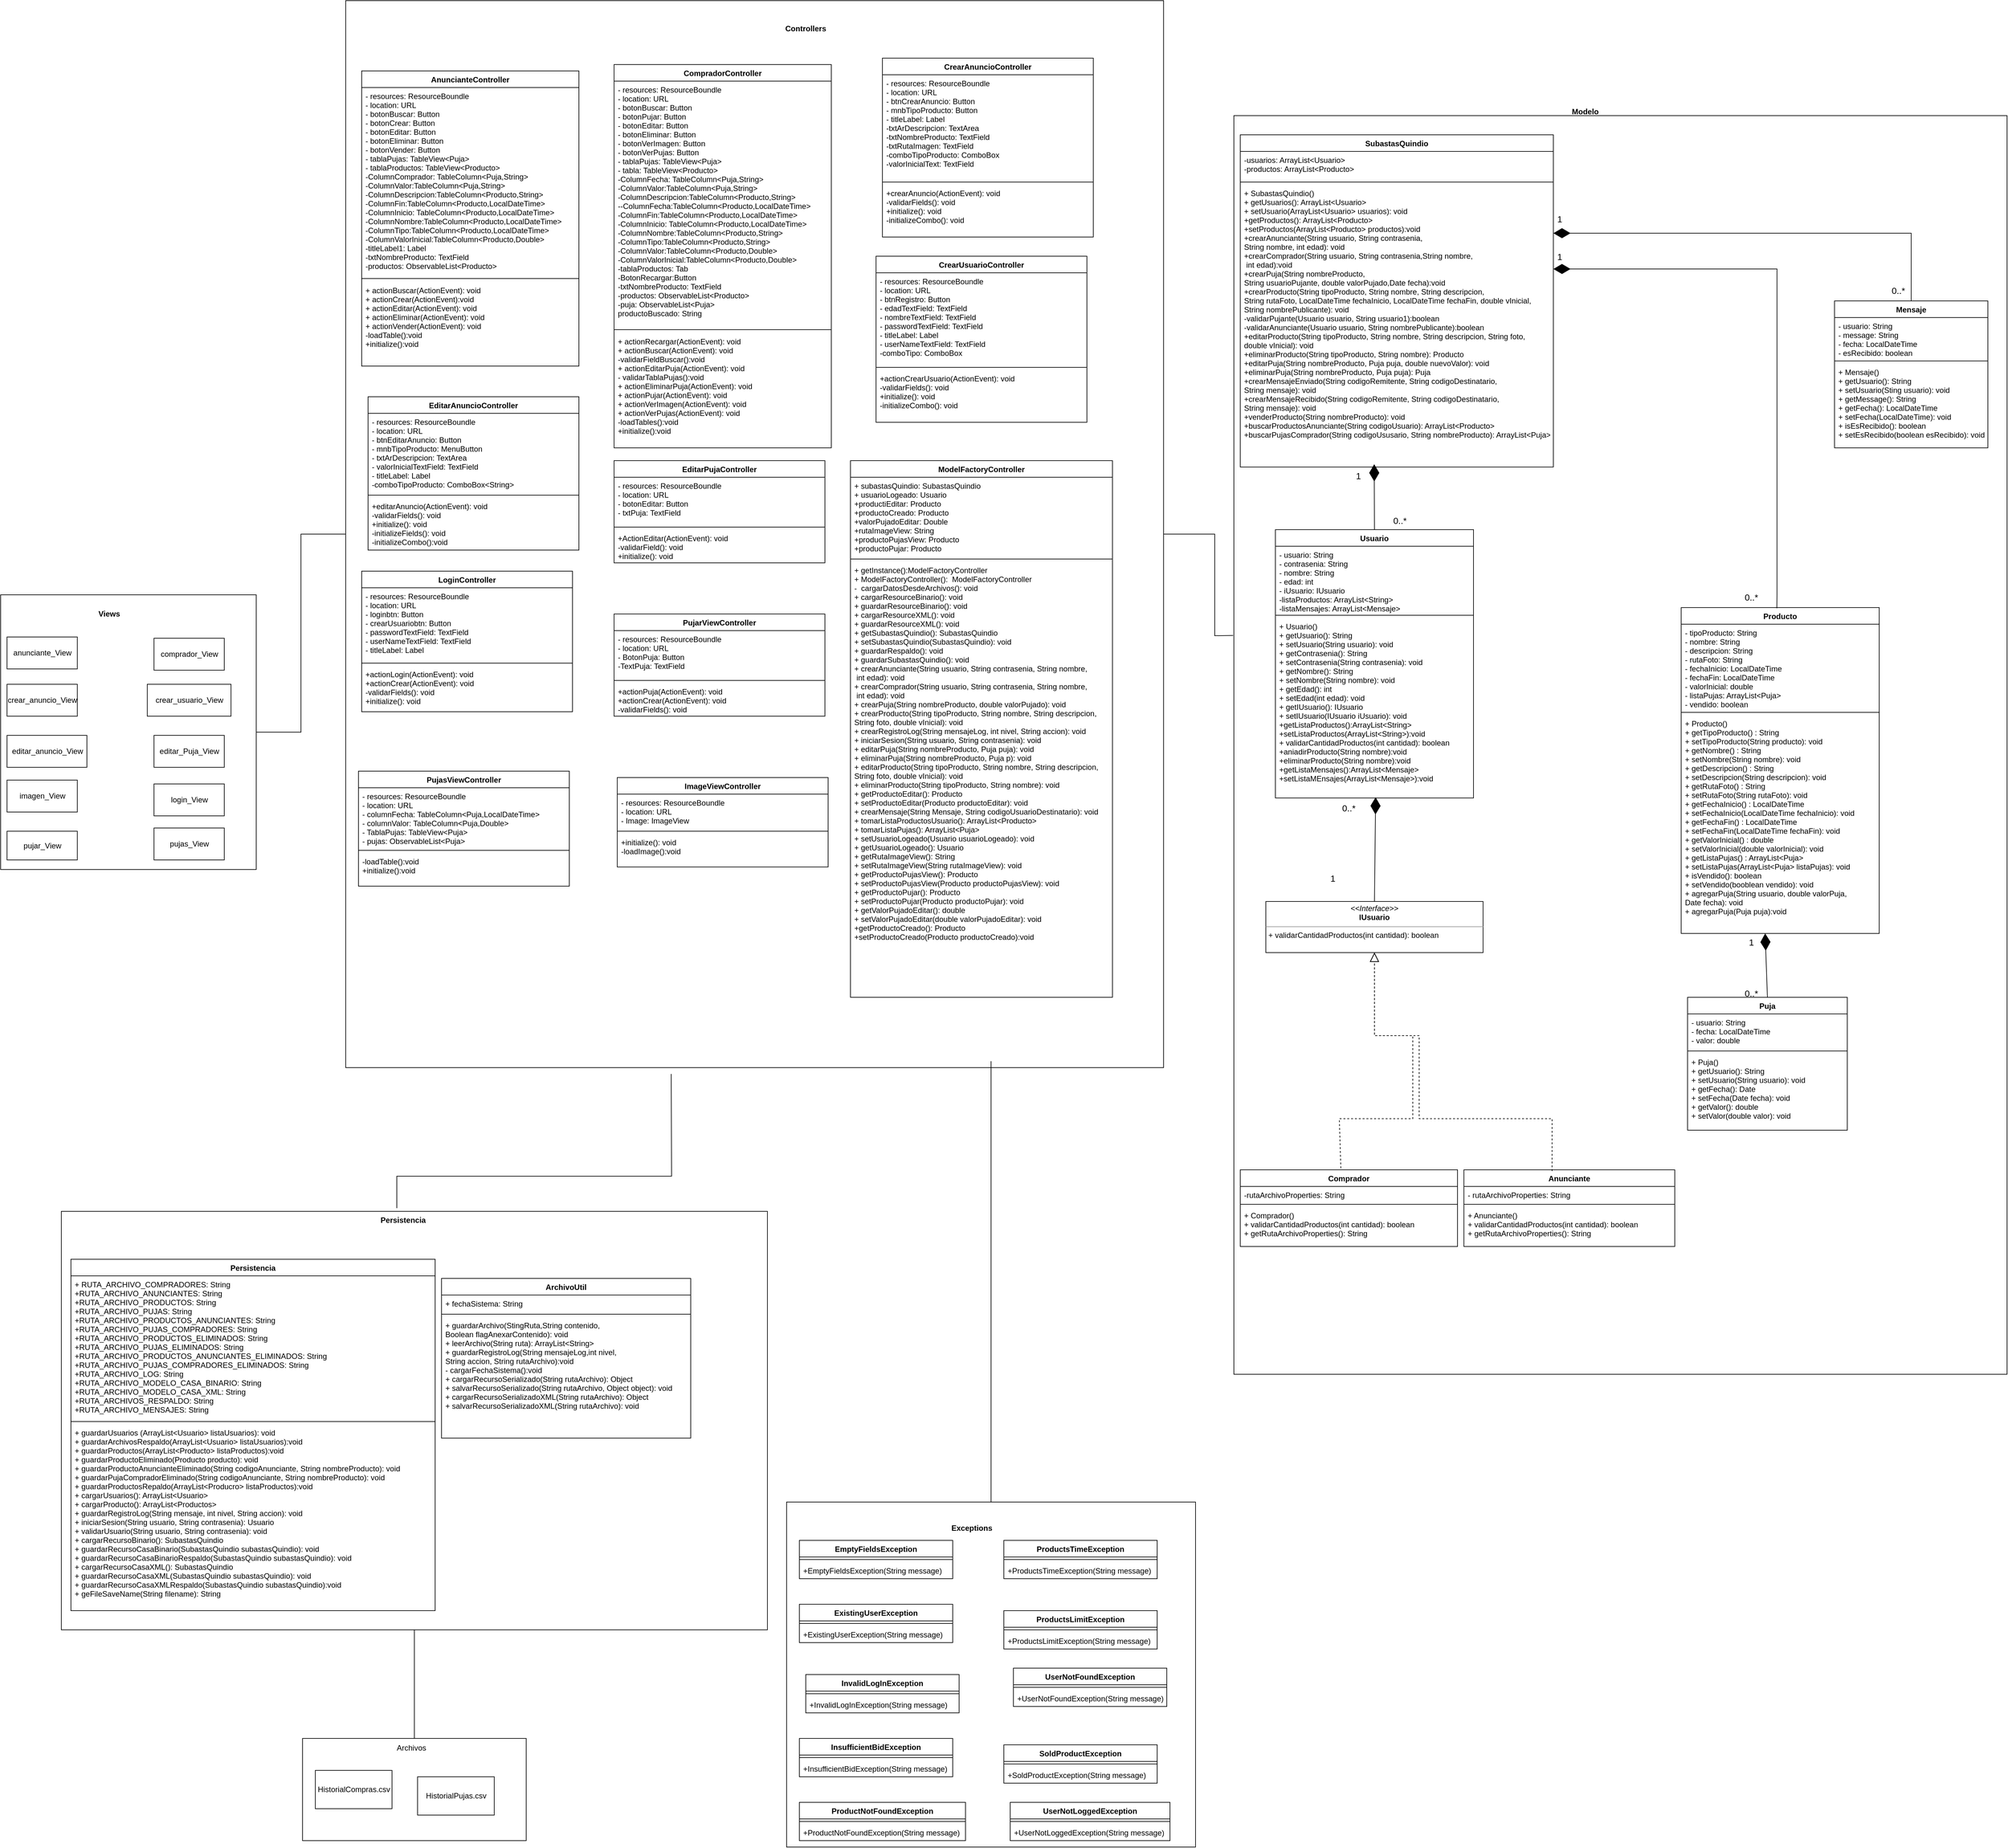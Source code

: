 <mxfile version="16.5.1" type="device"><diagram id="Lo0OpSRyLjVTiw9qYgKk" name="Page-1"><mxGraphModel dx="6040" dy="3865" grid="1" gridSize="10" guides="1" tooltips="1" connect="1" arrows="1" fold="1" page="1" pageScale="1" pageWidth="850" pageHeight="1100" math="0" shadow="0"><root><mxCell id="0"/><mxCell id="1" parent="0"/><mxCell id="OzJepj16C2bgCcWsAfDV-39" value="" style="html=1;" parent="1" vertex="1"><mxGeometry x="230" y="-700" width="1210" height="1970" as="geometry"/></mxCell><mxCell id="OzJepj16C2bgCcWsAfDV-1" value="SubastasQuindio" style="swimlane;fontStyle=1;align=center;verticalAlign=top;childLayout=stackLayout;horizontal=1;startSize=26;horizontalStack=0;resizeParent=1;resizeParentMax=0;resizeLast=0;collapsible=1;marginBottom=0;rotation=0;" parent="1" vertex="1"><mxGeometry x="240" y="-670" width="490" height="520" as="geometry"><mxRectangle x="160" y="-102" width="130" height="26" as="alternateBounds"/></mxGeometry></mxCell><mxCell id="OzJepj16C2bgCcWsAfDV-2" value="-usuarios: ArrayList&lt;Usuario&gt;&#10;-productos: ArrayList&lt;Producto&gt;" style="text;strokeColor=none;fillColor=none;align=left;verticalAlign=top;spacingLeft=4;spacingRight=4;overflow=hidden;rotatable=0;points=[[0,0.5],[1,0.5]];portConstraint=eastwest;rotation=0;" parent="OzJepj16C2bgCcWsAfDV-1" vertex="1"><mxGeometry y="26" width="490" height="44" as="geometry"/></mxCell><mxCell id="OzJepj16C2bgCcWsAfDV-3" value="" style="line;strokeWidth=1;fillColor=none;align=left;verticalAlign=middle;spacingTop=-1;spacingLeft=3;spacingRight=3;rotatable=0;labelPosition=right;points=[];portConstraint=eastwest;rotation=0;" parent="OzJepj16C2bgCcWsAfDV-1" vertex="1"><mxGeometry y="70" width="490" height="8" as="geometry"/></mxCell><mxCell id="OzJepj16C2bgCcWsAfDV-4" value="+ SubastasQuindio()&#10;+ getUsuarios(): ArrayList&lt;Usuario&gt;&#10;+ setUsuario(ArrayList&lt;Usuario&gt; usuarios): void&#10;+getProductos(): ArrayList&lt;Producto&gt;&#10;+setProductos(ArrayList&lt;Producto&gt; productos):void&#10;+crearAnunciante(String usuario, String contrasenia, &#10;String nombre, int edad): void&#10;+crearComprador(String usuario, String contrasenia,String nombre,&#10; int edad):void&#10;+crearPuja(String nombreProducto, &#10;String usuarioPujante, double valorPujado,Date fecha):void&#10;+crearProducto(String tipoProducto, String nombre, String descripcion, &#10;String rutaFoto, LocalDateTime fechaInicio, LocalDateTime fechaFin, double vInicial, &#10;String nombrePublicante): void&#10;-validarPujante(Usuario usuario, String usuario1):boolean&#10;-validarAnunciante(Usuario usuario, String nombrePublicante):boolean&#10;+editarProducto(String tipoProducto, String nombre, String descripcion, String foto,&#10;double vInicial): void&#10;+eliminarProducto(String tipoProducto, String nombre): Producto&#10;+editarPuja(String nombreProducto, Puja puja, double nuevoValor): void&#10;+eliminarPuja(String nombreProducto, Puja puja): Puja&#10;+crearMensajeEnviado(String codigoRemitente, String codigoDestinatario,&#10;String mensaje): void&#10;+crearMensajeRecibido(String codigoRemitente, String codigoDestinatario,&#10;String mensaje): void&#10;+venderProducto(String nombreProducto): void&#10;+buscarProductosAnunciante(String codigoUsuario): ArrayList&lt;Producto&gt;&#10;+buscarPujasComprador(String codigoUsusario, String nombreProducto): ArrayList&lt;Puja&gt;&#10;&#10; " style="text;strokeColor=none;fillColor=none;align=left;verticalAlign=top;spacingLeft=4;spacingRight=4;overflow=hidden;rotatable=0;points=[[0,0.5],[1,0.5]];portConstraint=eastwest;rotation=0;" parent="OzJepj16C2bgCcWsAfDV-1" vertex="1"><mxGeometry y="78" width="490" height="442" as="geometry"/></mxCell><mxCell id="OzJepj16C2bgCcWsAfDV-5" value="Producto" style="swimlane;fontStyle=1;align=center;verticalAlign=top;childLayout=stackLayout;horizontal=1;startSize=26;horizontalStack=0;resizeParent=1;resizeParentMax=0;resizeLast=0;collapsible=1;marginBottom=0;" parent="1" vertex="1"><mxGeometry x="930" y="70" width="310" height="510" as="geometry"/></mxCell><mxCell id="OzJepj16C2bgCcWsAfDV-6" value="- tipoProducto: String&#10;- nombre: String&#10;- descripcion: String&#10;- rutaFoto: String&#10;- fechaInicio: LocalDateTime&#10;- fechaFin: LocalDateTime&#10;- valorInicial: double&#10;- listaPujas: ArrayList&lt;Puja&gt;&#10;- vendido: boolean" style="text;strokeColor=none;fillColor=none;align=left;verticalAlign=top;spacingLeft=4;spacingRight=4;overflow=hidden;rotatable=0;points=[[0,0.5],[1,0.5]];portConstraint=eastwest;" parent="OzJepj16C2bgCcWsAfDV-5" vertex="1"><mxGeometry y="26" width="310" height="134" as="geometry"/></mxCell><mxCell id="OzJepj16C2bgCcWsAfDV-7" value="" style="line;strokeWidth=1;fillColor=none;align=left;verticalAlign=middle;spacingTop=-1;spacingLeft=3;spacingRight=3;rotatable=0;labelPosition=right;points=[];portConstraint=eastwest;" parent="OzJepj16C2bgCcWsAfDV-5" vertex="1"><mxGeometry y="160" width="310" height="8" as="geometry"/></mxCell><mxCell id="OzJepj16C2bgCcWsAfDV-8" value="+ Producto()&#10;+ getTipoProducto() : String&#10;+ setTipoProducto(String producto): void&#10;+ getNombre() : String&#10;+ setNombre(String nombre): void&#10;+ getDescripcion() : String&#10;+ setDescripcion(String descripcion): void&#10;+ getRutaFoto() : String&#10;+ setRutaFoto(String rutaFoto): void&#10;+ getFechaInicio() : LocalDateTime&#10;+ setFechaInicio(LocalDateTime fechaInicio): void&#10;+ getFechaFin() : LocalDateTime&#10;+ setFechaFin(LocalDateTime fechaFin): void&#10;+ getValorInicial() : double&#10;+ setValorInicial(double valorInicial): void&#10;+ getListaPujas() : ArrayList&lt;Puja&gt;&#10;+ setListaPujas(ArrayList&lt;Puja&gt; listaPujas): void&#10;+ isVendido(): boolean&#10;+ setVendido(booblean vendido): void&#10;+ agregarPuja(String usuario, double valorPuja,&#10;Date fecha): void&#10;+ agregarPuja(Puja puja):void&#10;" style="text;strokeColor=none;fillColor=none;align=left;verticalAlign=top;spacingLeft=4;spacingRight=4;overflow=hidden;rotatable=0;points=[[0,0.5],[1,0.5]];portConstraint=eastwest;" parent="OzJepj16C2bgCcWsAfDV-5" vertex="1"><mxGeometry y="168" width="310" height="342" as="geometry"/></mxCell><mxCell id="OzJepj16C2bgCcWsAfDV-21" value="&lt;p style=&quot;margin: 0px ; margin-top: 4px ; text-align: center&quot;&gt;&lt;i&gt;&amp;lt;&amp;lt;Interface&amp;gt;&amp;gt;&lt;/i&gt;&lt;br&gt;&lt;b&gt;IUsuario&lt;/b&gt;&lt;/p&gt;&lt;hr size=&quot;1&quot;&gt;&lt;p style=&quot;margin: 0px ; margin-left: 4px&quot;&gt;&lt;span&gt;+ validarCantidadProductos(int cantidad): boolean&lt;/span&gt;&lt;br&gt;&lt;/p&gt;&lt;p style=&quot;margin: 0px ; margin-left: 4px&quot;&gt;&lt;br&gt;&lt;/p&gt;" style="verticalAlign=top;align=left;overflow=fill;fontSize=12;fontFamily=Helvetica;html=1;" parent="1" vertex="1"><mxGeometry x="280" y="530" width="340" height="80" as="geometry"/></mxCell><mxCell id="OzJepj16C2bgCcWsAfDV-22" value="Usuario" style="swimlane;fontStyle=1;align=center;verticalAlign=top;childLayout=stackLayout;horizontal=1;startSize=26;horizontalStack=0;resizeParent=1;resizeParentMax=0;resizeLast=0;collapsible=1;marginBottom=0;" parent="1" vertex="1"><mxGeometry x="295" y="-52" width="310" height="420" as="geometry"/></mxCell><mxCell id="OzJepj16C2bgCcWsAfDV-23" value="- usuario: String&#10;- contrasenia: String&#10;- nombre: String&#10;- edad: int&#10;- iUsuario: IUsuario&#10;-listaProductos: ArrayList&lt;String&gt;&#10;-listaMensajes: ArrayList&lt;Mensaje&gt;" style="text;strokeColor=none;fillColor=none;align=left;verticalAlign=top;spacingLeft=4;spacingRight=4;overflow=hidden;rotatable=0;points=[[0,0.5],[1,0.5]];portConstraint=eastwest;" parent="OzJepj16C2bgCcWsAfDV-22" vertex="1"><mxGeometry y="26" width="310" height="104" as="geometry"/></mxCell><mxCell id="OzJepj16C2bgCcWsAfDV-24" value="" style="line;strokeWidth=1;fillColor=none;align=left;verticalAlign=middle;spacingTop=-1;spacingLeft=3;spacingRight=3;rotatable=0;labelPosition=right;points=[];portConstraint=eastwest;" parent="OzJepj16C2bgCcWsAfDV-22" vertex="1"><mxGeometry y="130" width="310" height="8" as="geometry"/></mxCell><mxCell id="OzJepj16C2bgCcWsAfDV-25" value="+ Usuario()&#10;+ getUsuario(): String&#10;+ setUsuario(String usuario): void&#10;+ getContrasenia(): String&#10;+ setContrasenia(String contrasenia): void&#10;+ getNombre(): String&#10;+ setNombre(String nombre): void&#10;+ getEdad(): int&#10;+ setEdad(int edad): void&#10;+ getIUsuario(): IUsuario&#10;+ setIUsuario(IUsuario iUsuario): void&#10;+getListaProductos():ArrayList&lt;String&gt;&#10;+setListaProductos(ArrayList&lt;String&gt;):void&#10;+ validarCantidadProductos(int cantidad): boolean&#10;+aniadirProducto(String nombre):void&#10;+eliminarProducto(String nombre):void&#10;+getListaMensajes():ArrayList&lt;Mensaje&gt;&#10;+setListaMEnsajes(ArrayList&lt;Mensaje&gt;):void&#10;" style="text;strokeColor=none;fillColor=none;align=left;verticalAlign=top;spacingLeft=4;spacingRight=4;overflow=hidden;rotatable=0;points=[[0,0.5],[1,0.5]];portConstraint=eastwest;" parent="OzJepj16C2bgCcWsAfDV-22" vertex="1"><mxGeometry y="138" width="310" height="282" as="geometry"/></mxCell><mxCell id="OzJepj16C2bgCcWsAfDV-26" value="Anunciante" style="swimlane;fontStyle=1;align=center;verticalAlign=top;childLayout=stackLayout;horizontal=1;startSize=26;horizontalStack=0;resizeParent=1;resizeParentMax=0;resizeLast=0;collapsible=1;marginBottom=0;" parent="1" vertex="1"><mxGeometry x="590" y="950" width="330" height="120" as="geometry"/></mxCell><mxCell id="OzJepj16C2bgCcWsAfDV-27" value="- rutaArchivoProperties: String" style="text;strokeColor=none;fillColor=none;align=left;verticalAlign=top;spacingLeft=4;spacingRight=4;overflow=hidden;rotatable=0;points=[[0,0.5],[1,0.5]];portConstraint=eastwest;" parent="OzJepj16C2bgCcWsAfDV-26" vertex="1"><mxGeometry y="26" width="330" height="24" as="geometry"/></mxCell><mxCell id="OzJepj16C2bgCcWsAfDV-28" value="" style="line;strokeWidth=1;fillColor=none;align=left;verticalAlign=middle;spacingTop=-1;spacingLeft=3;spacingRight=3;rotatable=0;labelPosition=right;points=[];portConstraint=eastwest;" parent="OzJepj16C2bgCcWsAfDV-26" vertex="1"><mxGeometry y="50" width="330" height="8" as="geometry"/></mxCell><mxCell id="OzJepj16C2bgCcWsAfDV-29" value="+ Anunciante()&#10;+ validarCantidadProductos(int cantidad): boolean&#10;+ getRutaArchivoProperties(): String" style="text;strokeColor=none;fillColor=none;align=left;verticalAlign=top;spacingLeft=4;spacingRight=4;overflow=hidden;rotatable=0;points=[[0,0.5],[1,0.5]];portConstraint=eastwest;fontSize=12;" parent="OzJepj16C2bgCcWsAfDV-26" vertex="1"><mxGeometry y="58" width="330" height="62" as="geometry"/></mxCell><mxCell id="OzJepj16C2bgCcWsAfDV-30" value="" style="endArrow=block;dashed=1;endFill=0;endSize=12;html=1;rounded=0;entryX=0.5;entryY=1;entryDx=0;entryDy=0;startArrow=none;exitX=0.418;exitY=0.017;exitDx=0;exitDy=0;exitPerimeter=0;" parent="1" source="OzJepj16C2bgCcWsAfDV-26" target="OzJepj16C2bgCcWsAfDV-21" edge="1"><mxGeometry width="160" relative="1" as="geometry"><mxPoint x="567.5" y="1010" as="sourcePoint"/><mxPoint x="627.5" y="1010" as="targetPoint"/><Array as="points"><mxPoint x="728" y="870"/><mxPoint x="520" y="870"/><mxPoint x="520" y="740"/><mxPoint x="450" y="740"/></Array></mxGeometry></mxCell><mxCell id="OzJepj16C2bgCcWsAfDV-31" value="" style="endArrow=block;dashed=1;endFill=0;endSize=12;html=1;rounded=0;entryX=0.5;entryY=1;entryDx=0;entryDy=0;exitX=0.463;exitY=-0.021;exitDx=0;exitDy=0;exitPerimeter=0;" parent="1" source="OzJepj16C2bgCcWsAfDV-9" target="OzJepj16C2bgCcWsAfDV-21" edge="1"><mxGeometry width="160" relative="1" as="geometry"><mxPoint x="467.5" y="1010" as="sourcePoint"/><mxPoint x="627.5" y="1010" as="targetPoint"/><Array as="points"><mxPoint x="395" y="870"/><mxPoint x="510" y="870"/><mxPoint x="510" y="810"/><mxPoint x="510" y="740"/><mxPoint x="450" y="740"/></Array></mxGeometry></mxCell><mxCell id="OzJepj16C2bgCcWsAfDV-32" value="" style="endArrow=diamondThin;endFill=1;endSize=24;html=1;rounded=0;exitX=0.5;exitY=0;exitDx=0;exitDy=0;entryX=0.506;entryY=0.996;entryDx=0;entryDy=0;entryPerimeter=0;" parent="1" source="OzJepj16C2bgCcWsAfDV-21" target="OzJepj16C2bgCcWsAfDV-25" edge="1"><mxGeometry width="160" relative="1" as="geometry"><mxPoint x="467.5" y="640" as="sourcePoint"/><mxPoint x="416.22" y="739.584" as="targetPoint"/></mxGeometry></mxCell><mxCell id="OzJepj16C2bgCcWsAfDV-36" value="" style="endArrow=diamondThin;endFill=1;endSize=24;html=1;rounded=0;exitX=0.5;exitY=0;exitDx=0;exitDy=0;entryX=0.808;entryY=-0.167;entryDx=0;entryDy=0;entryPerimeter=0;" parent="1" source="OzJepj16C2bgCcWsAfDV-22" target="TateJvRhgyAJ9JLI3ymY-1" edge="1"><mxGeometry width="160" relative="1" as="geometry"><mxPoint x="220" y="170" as="sourcePoint"/><mxPoint x="415" y="220" as="targetPoint"/></mxGeometry></mxCell><mxCell id="OzJepj16C2bgCcWsAfDV-40" value="" style="html=1;" parent="1" vertex="1"><mxGeometry x="-1605" y="1015" width="1105" height="655" as="geometry"/></mxCell><mxCell id="OzJepj16C2bgCcWsAfDV-41" value="Modelo" style="text;align=center;fontStyle=1;verticalAlign=middle;spacingLeft=3;spacingRight=3;strokeColor=none;rotatable=0;points=[[0,0.5],[1,0.5]];portConstraint=eastwest;" parent="1" vertex="1"><mxGeometry x="740" y="-720" width="80" height="26" as="geometry"/></mxCell><mxCell id="OzJepj16C2bgCcWsAfDV-46" value="" style="html=1;" parent="1" vertex="1"><mxGeometry x="-470" y="1470" width="640" height="540" as="geometry"/></mxCell><mxCell id="OzJepj16C2bgCcWsAfDV-43" value="Persistencia" style="text;align=center;fontStyle=1;verticalAlign=middle;spacingLeft=3;spacingRight=3;strokeColor=none;rotatable=0;points=[[0,0.5],[1,0.5]];portConstraint=eastwest;" parent="1" vertex="1"><mxGeometry x="-1110" y="1015" width="80" height="26" as="geometry"/></mxCell><mxCell id="OzJepj16C2bgCcWsAfDV-44" value="" style="html=1;" parent="1" vertex="1"><mxGeometry x="-1160" y="-880" width="1280" height="1670" as="geometry"/></mxCell><mxCell id="OzJepj16C2bgCcWsAfDV-45" value="Controllers" style="text;align=center;fontStyle=1;verticalAlign=middle;spacingLeft=3;spacingRight=3;strokeColor=none;rotatable=0;points=[[0,0.5],[1,0.5]];portConstraint=eastwest;" parent="1" vertex="1"><mxGeometry x="-480" y="-850" width="80" height="26" as="geometry"/></mxCell><mxCell id="OzJepj16C2bgCcWsAfDV-47" value="Exceptions" style="text;align=center;fontStyle=1;verticalAlign=middle;spacingLeft=3;spacingRight=3;strokeColor=none;rotatable=0;points=[[0,0.5],[1,0.5]];portConstraint=eastwest;" parent="1" vertex="1"><mxGeometry x="-220" y="1497" width="80" height="26" as="geometry"/></mxCell><mxCell id="OzJepj16C2bgCcWsAfDV-48" value="" style="html=1;" parent="1" vertex="1"><mxGeometry x="-1700" y="50" width="400" height="430" as="geometry"/></mxCell><mxCell id="OzJepj16C2bgCcWsAfDV-49" value="Views" style="text;align=center;fontStyle=1;verticalAlign=middle;spacingLeft=3;spacingRight=3;strokeColor=none;rotatable=0;points=[[0,0.5],[1,0.5]];portConstraint=eastwest;" parent="1" vertex="1"><mxGeometry x="-1570" y="66" width="80" height="26" as="geometry"/></mxCell><mxCell id="OzJepj16C2bgCcWsAfDV-60" value="anunciante_View" style="html=1;" parent="1" vertex="1"><mxGeometry x="-1690" y="116" width="110" height="50" as="geometry"/></mxCell><mxCell id="OzJepj16C2bgCcWsAfDV-72" value="" style="endArrow=none;html=1;rounded=0;entryX=0.5;entryY=0;entryDx=0;entryDy=0;" parent="1" target="OzJepj16C2bgCcWsAfDV-46" edge="1"><mxGeometry width="50" height="50" relative="1" as="geometry"><mxPoint x="-150" y="780" as="sourcePoint"/><mxPoint x="-650" y="700" as="targetPoint"/></mxGeometry></mxCell><mxCell id="OzJepj16C2bgCcWsAfDV-73" value="" style="endArrow=none;html=1;rounded=0;entryX=0.398;entryY=1.006;entryDx=0;entryDy=0;entryPerimeter=0;" parent="1" target="OzJepj16C2bgCcWsAfDV-44" edge="1"><mxGeometry width="50" height="50" relative="1" as="geometry"><mxPoint x="-1080" y="1010" as="sourcePoint"/><mxPoint x="-650" y="940" as="targetPoint"/><Array as="points"><mxPoint x="-1080" y="960"/><mxPoint x="-650" y="960"/></Array></mxGeometry></mxCell><mxCell id="OzJepj16C2bgCcWsAfDV-74" value="" style="endArrow=none;html=1;rounded=0;exitX=1;exitY=0.5;exitDx=0;exitDy=0;entryX=0;entryY=0.5;entryDx=0;entryDy=0;" parent="1" source="OzJepj16C2bgCcWsAfDV-48" target="OzJepj16C2bgCcWsAfDV-44" edge="1"><mxGeometry width="50" height="50" relative="1" as="geometry"><mxPoint x="-1200" y="650" as="sourcePoint"/><mxPoint x="-1150" y="600" as="targetPoint"/><Array as="points"><mxPoint x="-1230" y="265"/><mxPoint x="-1230" y="-45"/></Array></mxGeometry></mxCell><mxCell id="OzJepj16C2bgCcWsAfDV-75" value="" style="endArrow=none;html=1;rounded=0;exitX=1;exitY=0.5;exitDx=0;exitDy=0;entryX=-0.001;entryY=0.413;entryDx=0;entryDy=0;entryPerimeter=0;" parent="1" source="OzJepj16C2bgCcWsAfDV-44" target="OzJepj16C2bgCcWsAfDV-39" edge="1"><mxGeometry width="50" height="50" relative="1" as="geometry"><mxPoint x="-300" y="650" as="sourcePoint"/><mxPoint x="-250" y="600" as="targetPoint"/><Array as="points"><mxPoint x="200" y="-45"/><mxPoint x="200" y="114"/></Array></mxGeometry></mxCell><mxCell id="OzJepj16C2bgCcWsAfDV-80" value="" style="endArrow=none;html=1;rounded=0;entryX=0.5;entryY=1;entryDx=0;entryDy=0;exitX=0.5;exitY=0;exitDx=0;exitDy=0;" parent="1" source="OzJepj16C2bgCcWsAfDV-76" target="OzJepj16C2bgCcWsAfDV-40" edge="1"><mxGeometry width="50" height="50" relative="1" as="geometry"><mxPoint x="-810" y="1460" as="sourcePoint"/><mxPoint x="-760" y="1410" as="targetPoint"/></mxGeometry></mxCell><mxCell id="8GNaGo9FQSPm5nqLbUPv-1" value="Puja" style="swimlane;fontStyle=1;align=center;verticalAlign=top;childLayout=stackLayout;horizontal=1;startSize=26;horizontalStack=0;resizeParent=1;resizeParentMax=0;resizeLast=0;collapsible=1;marginBottom=0;" parent="1" vertex="1"><mxGeometry x="940" y="680" width="250" height="208" as="geometry"/></mxCell><mxCell id="8GNaGo9FQSPm5nqLbUPv-2" value="- usuario: String&#10;- fecha: LocalDateTime&#10;- valor: double" style="text;strokeColor=none;fillColor=none;align=left;verticalAlign=top;spacingLeft=4;spacingRight=4;overflow=hidden;rotatable=0;points=[[0,0.5],[1,0.5]];portConstraint=eastwest;" parent="8GNaGo9FQSPm5nqLbUPv-1" vertex="1"><mxGeometry y="26" width="250" height="54" as="geometry"/></mxCell><mxCell id="8GNaGo9FQSPm5nqLbUPv-3" value="" style="line;strokeWidth=1;fillColor=none;align=left;verticalAlign=middle;spacingTop=-1;spacingLeft=3;spacingRight=3;rotatable=0;labelPosition=right;points=[];portConstraint=eastwest;" parent="8GNaGo9FQSPm5nqLbUPv-1" vertex="1"><mxGeometry y="80" width="250" height="8" as="geometry"/></mxCell><mxCell id="8GNaGo9FQSPm5nqLbUPv-4" value="+ Puja()&#10;+ getUsuario(): String&#10;+ setUsuario(String usuario): void&#10;+ getFecha(): Date&#10;+ setFecha(Date fecha): void&#10;+ getValor(): double&#10;+ setValor(double valor): void" style="text;strokeColor=none;fillColor=none;align=left;verticalAlign=top;spacingLeft=4;spacingRight=4;overflow=hidden;rotatable=0;points=[[0,0.5],[1,0.5]];portConstraint=eastwest;" parent="8GNaGo9FQSPm5nqLbUPv-1" vertex="1"><mxGeometry y="88" width="250" height="120" as="geometry"/></mxCell><mxCell id="8GNaGo9FQSPm5nqLbUPv-5" value="" style="endArrow=diamondThin;endFill=1;endSize=24;html=1;rounded=0;exitX=0.5;exitY=0;exitDx=0;exitDy=0;entryX=0.424;entryY=1;entryDx=0;entryDy=0;entryPerimeter=0;" parent="1" source="8GNaGo9FQSPm5nqLbUPv-1" target="OzJepj16C2bgCcWsAfDV-8" edge="1"><mxGeometry width="160" relative="1" as="geometry"><mxPoint x="915" y="612" as="sourcePoint"/><mxPoint x="963" y="562" as="targetPoint"/></mxGeometry></mxCell><mxCell id="8GNaGo9FQSPm5nqLbUPv-6" value="0..*" style="text;align=center;fontStyle=0;verticalAlign=middle;spacingLeft=3;spacingRight=3;strokeColor=none;rotatable=0;points=[[0,0.5],[1,0.5]];portConstraint=eastwest;fontSize=14;" parent="1" vertex="1"><mxGeometry x="1000" y="660" width="80" height="26" as="geometry"/></mxCell><mxCell id="8GNaGo9FQSPm5nqLbUPv-7" value="1" style="text;align=center;fontStyle=0;verticalAlign=middle;spacingLeft=3;spacingRight=3;strokeColor=none;rotatable=0;points=[[0,0.5],[1,0.5]];portConstraint=eastwest;fontSize=14;" parent="1" vertex="1"><mxGeometry x="1000" y="580" width="80" height="26" as="geometry"/></mxCell><mxCell id="8GNaGo9FQSPm5nqLbUPv-9" value="0..*" style="text;align=center;fontStyle=0;verticalAlign=middle;spacingLeft=3;spacingRight=3;strokeColor=none;rotatable=0;points=[[0,0.5],[1,0.5]];portConstraint=eastwest;fontSize=14;" parent="1" vertex="1"><mxGeometry x="1000" y="40" width="80" height="26" as="geometry"/></mxCell><mxCell id="8GNaGo9FQSPm5nqLbUPv-21" value="1" style="text;align=center;fontStyle=0;verticalAlign=middle;spacingLeft=3;spacingRight=3;strokeColor=none;rotatable=0;points=[[0,0.5],[1,0.5]];portConstraint=eastwest;fontSize=14;" parent="1" vertex="1"><mxGeometry x="345" y="480" width="80" height="26" as="geometry"/></mxCell><mxCell id="8GNaGo9FQSPm5nqLbUPv-30" value="0..*" style="text;align=center;fontStyle=0;verticalAlign=middle;spacingLeft=3;spacingRight=3;strokeColor=none;rotatable=0;points=[[0,0.5],[1,0.5]];portConstraint=eastwest;fontSize=14;" parent="1" vertex="1"><mxGeometry x="370" y="370" width="80" height="26" as="geometry"/></mxCell><mxCell id="uNpwIYVNk5Aps4scZ8ux-1" value="" style="endArrow=diamondThin;endFill=1;endSize=24;html=1;rounded=0;exitX=0.483;exitY=0.002;exitDx=0;exitDy=0;exitPerimeter=0;" parent="1" source="OzJepj16C2bgCcWsAfDV-5" edge="1"><mxGeometry width="160" relative="1" as="geometry"><mxPoint x="1085" y="70" as="sourcePoint"/><mxPoint x="730" y="-460" as="targetPoint"/><Array as="points"><mxPoint x="1080" y="50"/><mxPoint x="1080" y="-460"/></Array></mxGeometry></mxCell><mxCell id="uNpwIYVNk5Aps4scZ8ux-2" value="1" style="text;align=center;fontStyle=0;verticalAlign=middle;spacingLeft=3;spacingRight=3;strokeColor=none;rotatable=0;points=[[0,0.5],[1,0.5]];portConstraint=eastwest;fontSize=14;" parent="1" vertex="1"><mxGeometry x="700" y="-493" width="80" height="26" as="geometry"/></mxCell><mxCell id="uNpwIYVNk5Aps4scZ8ux-3" value="0..*" style="text;align=center;fontStyle=0;verticalAlign=middle;spacingLeft=3;spacingRight=3;strokeColor=none;rotatable=0;points=[[0,0.5],[1,0.5]];portConstraint=eastwest;fontSize=14;" parent="1" vertex="1"><mxGeometry x="450" y="-80" width="80" height="26" as="geometry"/></mxCell><mxCell id="TateJvRhgyAJ9JLI3ymY-1" value="1" style="text;align=center;fontStyle=0;verticalAlign=middle;spacingLeft=3;spacingRight=3;strokeColor=none;rotatable=0;points=[[0,0.5],[1,0.5]];portConstraint=eastwest;fontSize=14;" parent="1" vertex="1"><mxGeometry x="385" y="-150" width="80" height="26" as="geometry"/></mxCell><mxCell id="9YwWQlTbtR28UZYjoAlg-3" value="EmptyFieldsException" style="swimlane;fontStyle=1;align=center;verticalAlign=top;childLayout=stackLayout;horizontal=1;startSize=26;horizontalStack=0;resizeParent=1;resizeParentMax=0;resizeLast=0;collapsible=1;marginBottom=0;" parent="1" vertex="1"><mxGeometry x="-450" y="1530" width="240" height="60" as="geometry"><mxRectangle x="77.5" y="1010" width="100" height="26" as="alternateBounds"/></mxGeometry></mxCell><mxCell id="9YwWQlTbtR28UZYjoAlg-5" value="" style="line;strokeWidth=1;fillColor=none;align=left;verticalAlign=middle;spacingTop=-1;spacingLeft=3;spacingRight=3;rotatable=0;labelPosition=right;points=[];portConstraint=eastwest;" parent="9YwWQlTbtR28UZYjoAlg-3" vertex="1"><mxGeometry y="26" width="240" height="8" as="geometry"/></mxCell><mxCell id="9YwWQlTbtR28UZYjoAlg-6" value="+EmptyFieldsException(String message)" style="text;strokeColor=none;fillColor=none;align=left;verticalAlign=top;spacingLeft=4;spacingRight=4;overflow=hidden;rotatable=0;points=[[0,0.5],[1,0.5]];portConstraint=eastwest;" parent="9YwWQlTbtR28UZYjoAlg-3" vertex="1"><mxGeometry y="34" width="240" height="26" as="geometry"/></mxCell><mxCell id="9YwWQlTbtR28UZYjoAlg-7" value="ExistingUserException" style="swimlane;fontStyle=1;align=center;verticalAlign=top;childLayout=stackLayout;horizontal=1;startSize=26;horizontalStack=0;resizeParent=1;resizeParentMax=0;resizeLast=0;collapsible=1;marginBottom=0;" parent="1" vertex="1"><mxGeometry x="-450" y="1630" width="240" height="60" as="geometry"><mxRectangle x="77.5" y="1010" width="100" height="26" as="alternateBounds"/></mxGeometry></mxCell><mxCell id="9YwWQlTbtR28UZYjoAlg-8" value="" style="line;strokeWidth=1;fillColor=none;align=left;verticalAlign=middle;spacingTop=-1;spacingLeft=3;spacingRight=3;rotatable=0;labelPosition=right;points=[];portConstraint=eastwest;" parent="9YwWQlTbtR28UZYjoAlg-7" vertex="1"><mxGeometry y="26" width="240" height="8" as="geometry"/></mxCell><mxCell id="9YwWQlTbtR28UZYjoAlg-9" value="+ExistingUserException(String message)&#10;" style="text;strokeColor=none;fillColor=none;align=left;verticalAlign=top;spacingLeft=4;spacingRight=4;overflow=hidden;rotatable=0;points=[[0,0.5],[1,0.5]];portConstraint=eastwest;" parent="9YwWQlTbtR28UZYjoAlg-7" vertex="1"><mxGeometry y="34" width="240" height="26" as="geometry"/></mxCell><mxCell id="9YwWQlTbtR28UZYjoAlg-10" value="InsufficientBidException" style="swimlane;fontStyle=1;align=center;verticalAlign=top;childLayout=stackLayout;horizontal=1;startSize=26;horizontalStack=0;resizeParent=1;resizeParentMax=0;resizeLast=0;collapsible=1;marginBottom=0;" parent="1" vertex="1"><mxGeometry x="-450" y="1840" width="240" height="60" as="geometry"><mxRectangle x="77.5" y="1010" width="100" height="26" as="alternateBounds"/></mxGeometry></mxCell><mxCell id="9YwWQlTbtR28UZYjoAlg-11" value="" style="line;strokeWidth=1;fillColor=none;align=left;verticalAlign=middle;spacingTop=-1;spacingLeft=3;spacingRight=3;rotatable=0;labelPosition=right;points=[];portConstraint=eastwest;" parent="9YwWQlTbtR28UZYjoAlg-10" vertex="1"><mxGeometry y="26" width="240" height="8" as="geometry"/></mxCell><mxCell id="9YwWQlTbtR28UZYjoAlg-12" value="+InsufficientBidException(String message)&#10;" style="text;strokeColor=none;fillColor=none;align=left;verticalAlign=top;spacingLeft=4;spacingRight=4;overflow=hidden;rotatable=0;points=[[0,0.5],[1,0.5]];portConstraint=eastwest;" parent="9YwWQlTbtR28UZYjoAlg-10" vertex="1"><mxGeometry y="34" width="240" height="26" as="geometry"/></mxCell><mxCell id="9YwWQlTbtR28UZYjoAlg-13" value="InvalidLogInException" style="swimlane;fontStyle=1;align=center;verticalAlign=top;childLayout=stackLayout;horizontal=1;startSize=26;horizontalStack=0;resizeParent=1;resizeParentMax=0;resizeLast=0;collapsible=1;marginBottom=0;" parent="1" vertex="1"><mxGeometry x="-440" y="1740" width="240" height="60" as="geometry"><mxRectangle x="77.5" y="1010" width="100" height="26" as="alternateBounds"/></mxGeometry></mxCell><mxCell id="9YwWQlTbtR28UZYjoAlg-14" value="" style="line;strokeWidth=1;fillColor=none;align=left;verticalAlign=middle;spacingTop=-1;spacingLeft=3;spacingRight=3;rotatable=0;labelPosition=right;points=[];portConstraint=eastwest;" parent="9YwWQlTbtR28UZYjoAlg-13" vertex="1"><mxGeometry y="26" width="240" height="8" as="geometry"/></mxCell><mxCell id="9YwWQlTbtR28UZYjoAlg-15" value="+InvalidLogInException(String message)" style="text;strokeColor=none;fillColor=none;align=left;verticalAlign=top;spacingLeft=4;spacingRight=4;overflow=hidden;rotatable=0;points=[[0,0.5],[1,0.5]];portConstraint=eastwest;" parent="9YwWQlTbtR28UZYjoAlg-13" vertex="1"><mxGeometry y="34" width="240" height="26" as="geometry"/></mxCell><mxCell id="9YwWQlTbtR28UZYjoAlg-16" value="ProductNotFoundException" style="swimlane;fontStyle=1;align=center;verticalAlign=top;childLayout=stackLayout;horizontal=1;startSize=26;horizontalStack=0;resizeParent=1;resizeParentMax=0;resizeLast=0;collapsible=1;marginBottom=0;" parent="1" vertex="1"><mxGeometry x="-450" y="1940" width="260" height="60" as="geometry"><mxRectangle x="77.5" y="1010" width="100" height="26" as="alternateBounds"/></mxGeometry></mxCell><mxCell id="9YwWQlTbtR28UZYjoAlg-17" value="" style="line;strokeWidth=1;fillColor=none;align=left;verticalAlign=middle;spacingTop=-1;spacingLeft=3;spacingRight=3;rotatable=0;labelPosition=right;points=[];portConstraint=eastwest;" parent="9YwWQlTbtR28UZYjoAlg-16" vertex="1"><mxGeometry y="26" width="260" height="8" as="geometry"/></mxCell><mxCell id="9YwWQlTbtR28UZYjoAlg-18" value="+ProductNotFoundException(String message)" style="text;strokeColor=none;fillColor=none;align=left;verticalAlign=top;spacingLeft=4;spacingRight=4;overflow=hidden;rotatable=0;points=[[0,0.5],[1,0.5]];portConstraint=eastwest;" parent="9YwWQlTbtR28UZYjoAlg-16" vertex="1"><mxGeometry y="34" width="260" height="26" as="geometry"/></mxCell><mxCell id="9YwWQlTbtR28UZYjoAlg-19" value="UserNotLoggedException" style="swimlane;fontStyle=1;align=center;verticalAlign=top;childLayout=stackLayout;horizontal=1;startSize=26;horizontalStack=0;resizeParent=1;resizeParentMax=0;resizeLast=0;collapsible=1;marginBottom=0;" parent="1" vertex="1"><mxGeometry x="-120" y="1940" width="250" height="60" as="geometry"><mxRectangle x="77.5" y="1010" width="100" height="26" as="alternateBounds"/></mxGeometry></mxCell><mxCell id="9YwWQlTbtR28UZYjoAlg-20" value="" style="line;strokeWidth=1;fillColor=none;align=left;verticalAlign=middle;spacingTop=-1;spacingLeft=3;spacingRight=3;rotatable=0;labelPosition=right;points=[];portConstraint=eastwest;" parent="9YwWQlTbtR28UZYjoAlg-19" vertex="1"><mxGeometry y="26" width="250" height="8" as="geometry"/></mxCell><mxCell id="9YwWQlTbtR28UZYjoAlg-21" value="+UserNotLoggedException(String message)" style="text;strokeColor=none;fillColor=none;align=left;verticalAlign=top;spacingLeft=4;spacingRight=4;overflow=hidden;rotatable=0;points=[[0,0.5],[1,0.5]];portConstraint=eastwest;" parent="9YwWQlTbtR28UZYjoAlg-19" vertex="1"><mxGeometry y="34" width="250" height="26" as="geometry"/></mxCell><mxCell id="9YwWQlTbtR28UZYjoAlg-22" value="UserNotFoundException" style="swimlane;fontStyle=1;align=center;verticalAlign=top;childLayout=stackLayout;horizontal=1;startSize=26;horizontalStack=0;resizeParent=1;resizeParentMax=0;resizeLast=0;collapsible=1;marginBottom=0;" parent="1" vertex="1"><mxGeometry x="-115" y="1730" width="240" height="60" as="geometry"><mxRectangle x="77.5" y="1010" width="100" height="26" as="alternateBounds"/></mxGeometry></mxCell><mxCell id="9YwWQlTbtR28UZYjoAlg-23" value="" style="line;strokeWidth=1;fillColor=none;align=left;verticalAlign=middle;spacingTop=-1;spacingLeft=3;spacingRight=3;rotatable=0;labelPosition=right;points=[];portConstraint=eastwest;" parent="9YwWQlTbtR28UZYjoAlg-22" vertex="1"><mxGeometry y="26" width="240" height="8" as="geometry"/></mxCell><mxCell id="9YwWQlTbtR28UZYjoAlg-24" value="+UserNotFoundException(String message)" style="text;strokeColor=none;fillColor=none;align=left;verticalAlign=top;spacingLeft=4;spacingRight=4;overflow=hidden;rotatable=0;points=[[0,0.5],[1,0.5]];portConstraint=eastwest;" parent="9YwWQlTbtR28UZYjoAlg-22" vertex="1"><mxGeometry y="34" width="240" height="26" as="geometry"/></mxCell><mxCell id="9YwWQlTbtR28UZYjoAlg-25" value="SoldProductException" style="swimlane;fontStyle=1;align=center;verticalAlign=top;childLayout=stackLayout;horizontal=1;startSize=26;horizontalStack=0;resizeParent=1;resizeParentMax=0;resizeLast=0;collapsible=1;marginBottom=0;" parent="1" vertex="1"><mxGeometry x="-130" y="1850" width="240" height="60" as="geometry"><mxRectangle x="77.5" y="1010" width="100" height="26" as="alternateBounds"/></mxGeometry></mxCell><mxCell id="9YwWQlTbtR28UZYjoAlg-26" value="" style="line;strokeWidth=1;fillColor=none;align=left;verticalAlign=middle;spacingTop=-1;spacingLeft=3;spacingRight=3;rotatable=0;labelPosition=right;points=[];portConstraint=eastwest;" parent="9YwWQlTbtR28UZYjoAlg-25" vertex="1"><mxGeometry y="26" width="240" height="8" as="geometry"/></mxCell><mxCell id="9YwWQlTbtR28UZYjoAlg-27" value="+SoldProductException(String message)" style="text;strokeColor=none;fillColor=none;align=left;verticalAlign=top;spacingLeft=4;spacingRight=4;overflow=hidden;rotatable=0;points=[[0,0.5],[1,0.5]];portConstraint=eastwest;" parent="9YwWQlTbtR28UZYjoAlg-25" vertex="1"><mxGeometry y="34" width="240" height="26" as="geometry"/></mxCell><mxCell id="9YwWQlTbtR28UZYjoAlg-28" value="ProductsTimeException" style="swimlane;fontStyle=1;align=center;verticalAlign=top;childLayout=stackLayout;horizontal=1;startSize=26;horizontalStack=0;resizeParent=1;resizeParentMax=0;resizeLast=0;collapsible=1;marginBottom=0;" parent="1" vertex="1"><mxGeometry x="-130" y="1530" width="240" height="60" as="geometry"><mxRectangle x="77.5" y="1010" width="100" height="26" as="alternateBounds"/></mxGeometry></mxCell><mxCell id="9YwWQlTbtR28UZYjoAlg-29" value="" style="line;strokeWidth=1;fillColor=none;align=left;verticalAlign=middle;spacingTop=-1;spacingLeft=3;spacingRight=3;rotatable=0;labelPosition=right;points=[];portConstraint=eastwest;" parent="9YwWQlTbtR28UZYjoAlg-28" vertex="1"><mxGeometry y="26" width="240" height="8" as="geometry"/></mxCell><mxCell id="9YwWQlTbtR28UZYjoAlg-30" value="+ProductsTimeException(String message)" style="text;strokeColor=none;fillColor=none;align=left;verticalAlign=top;spacingLeft=4;spacingRight=4;overflow=hidden;rotatable=0;points=[[0,0.5],[1,0.5]];portConstraint=eastwest;" parent="9YwWQlTbtR28UZYjoAlg-28" vertex="1"><mxGeometry y="34" width="240" height="26" as="geometry"/></mxCell><mxCell id="9YwWQlTbtR28UZYjoAlg-31" value="ProductsLimitException" style="swimlane;fontStyle=1;align=center;verticalAlign=top;childLayout=stackLayout;horizontal=1;startSize=26;horizontalStack=0;resizeParent=1;resizeParentMax=0;resizeLast=0;collapsible=1;marginBottom=0;" parent="1" vertex="1"><mxGeometry x="-130" y="1640" width="240" height="60" as="geometry"><mxRectangle x="77.5" y="1010" width="100" height="26" as="alternateBounds"/></mxGeometry></mxCell><mxCell id="9YwWQlTbtR28UZYjoAlg-32" value="" style="line;strokeWidth=1;fillColor=none;align=left;verticalAlign=middle;spacingTop=-1;spacingLeft=3;spacingRight=3;rotatable=0;labelPosition=right;points=[];portConstraint=eastwest;" parent="9YwWQlTbtR28UZYjoAlg-31" vertex="1"><mxGeometry y="26" width="240" height="8" as="geometry"/></mxCell><mxCell id="9YwWQlTbtR28UZYjoAlg-33" value="+ProductsLimitException(String message)" style="text;strokeColor=none;fillColor=none;align=left;verticalAlign=top;spacingLeft=4;spacingRight=4;overflow=hidden;rotatable=0;points=[[0,0.5],[1,0.5]];portConstraint=eastwest;" parent="9YwWQlTbtR28UZYjoAlg-31" vertex="1"><mxGeometry y="34" width="240" height="26" as="geometry"/></mxCell><mxCell id="qcmOxDd7_ysCxyLCrbXQ-1" value="comprador_View" style="html=1;" parent="1" vertex="1"><mxGeometry x="-1460" y="118" width="110" height="50" as="geometry"/></mxCell><mxCell id="qcmOxDd7_ysCxyLCrbXQ-2" value="crear_anuncio_View" style="html=1;" parent="1" vertex="1"><mxGeometry x="-1690" y="190" width="110" height="50" as="geometry"/></mxCell><mxCell id="qcmOxDd7_ysCxyLCrbXQ-3" value="crear_usuario_View" style="html=1;" parent="1" vertex="1"><mxGeometry x="-1470.5" y="190" width="131" height="50" as="geometry"/></mxCell><mxCell id="qcmOxDd7_ysCxyLCrbXQ-4" value="editar_anuncio_View" style="html=1;" parent="1" vertex="1"><mxGeometry x="-1690" y="270" width="125" height="50" as="geometry"/></mxCell><mxCell id="qcmOxDd7_ysCxyLCrbXQ-5" value="editar_Puja_View" style="html=1;" parent="1" vertex="1"><mxGeometry x="-1460" y="270" width="110" height="50" as="geometry"/></mxCell><mxCell id="qcmOxDd7_ysCxyLCrbXQ-6" value="imagen_View" style="html=1;" parent="1" vertex="1"><mxGeometry x="-1690" y="340" width="110" height="50" as="geometry"/></mxCell><mxCell id="qcmOxDd7_ysCxyLCrbXQ-7" value="login_View" style="html=1;" parent="1" vertex="1"><mxGeometry x="-1460" y="346" width="110" height="50" as="geometry"/></mxCell><mxCell id="qcmOxDd7_ysCxyLCrbXQ-8" value="pujar_View" style="html=1;" parent="1" vertex="1"><mxGeometry x="-1690" y="420" width="110" height="45" as="geometry"/></mxCell><mxCell id="qcmOxDd7_ysCxyLCrbXQ-9" value="pujas_View" style="html=1;" parent="1" vertex="1"><mxGeometry x="-1460" y="415" width="110" height="50" as="geometry"/></mxCell><mxCell id="qcmOxDd7_ysCxyLCrbXQ-12" value="AnuncianteController" style="swimlane;fontStyle=1;align=center;verticalAlign=top;childLayout=stackLayout;horizontal=1;startSize=26;horizontalStack=0;resizeParent=1;resizeParentMax=0;resizeLast=0;collapsible=1;marginBottom=0;" parent="1" vertex="1"><mxGeometry x="-1135" y="-770" width="340" height="462" as="geometry"/></mxCell><mxCell id="qcmOxDd7_ysCxyLCrbXQ-13" value="- resources: ResourceBoundle&#10;- location: URL&#10;- botonBuscar: Button&#10;- botonCrear: Button&#10;- botonEditar: Button&#10;- botonEliminar: Button&#10;- botonVender: Button&#10;- tablaPujas: TableView&lt;Puja&gt;&#10;- tablaProductos: TableView&lt;Producto&gt;&#10;-ColumnComprador: TableColumn&lt;Puja,String&gt;&#10;-ColumnValor:TableColumn&lt;Puja,String&gt;&#10;-ColumnDescripcion:TableColumn&lt;Producto,String&gt;&#10;-ColumnFin:TableColumn&lt;Producto,LocalDateTime&gt;&#10;-ColumnInicio: TableColumn&lt;Producto,LocalDateTime&gt;&#10;-ColumnNombre:TableColumn&lt;Producto,LocalDateTime&gt;&#10;-ColumnTipo:TableColumn&lt;Producto,LocalDateTime&gt;&#10;-ColumnValorInicial:TableColumn&lt;Producto,Double&gt;&#10;-titleLabel1: Label&#10;-txtNombreProducto: TextField&#10;-productos: ObservableList&lt;Producto&gt;" style="text;strokeColor=none;fillColor=none;align=left;verticalAlign=top;spacingLeft=4;spacingRight=4;overflow=hidden;rotatable=0;points=[[0,0.5],[1,0.5]];portConstraint=eastwest;" parent="qcmOxDd7_ysCxyLCrbXQ-12" vertex="1"><mxGeometry y="26" width="340" height="294" as="geometry"/></mxCell><mxCell id="qcmOxDd7_ysCxyLCrbXQ-14" value="" style="line;strokeWidth=1;fillColor=none;align=left;verticalAlign=middle;spacingTop=-1;spacingLeft=3;spacingRight=3;rotatable=0;labelPosition=right;points=[];portConstraint=eastwest;" parent="qcmOxDd7_ysCxyLCrbXQ-12" vertex="1"><mxGeometry y="320" width="340" height="10" as="geometry"/></mxCell><mxCell id="qcmOxDd7_ysCxyLCrbXQ-15" value="+ actionBuscar(ActionEvent): void&#10;+ actionCrear(ActionEvent):void&#10;+ actionEditar(ActionEvent): void&#10;+ actionEliminar(ActionEvent): void&#10;+ actionVender(ActionEvent): void&#10;-loadTable():void&#10;+initialize():void" style="text;strokeColor=none;fillColor=none;align=left;verticalAlign=top;spacingLeft=4;spacingRight=4;overflow=hidden;rotatable=0;points=[[0,0.5],[1,0.5]];portConstraint=eastwest;" parent="qcmOxDd7_ysCxyLCrbXQ-12" vertex="1"><mxGeometry y="330" width="340" height="132" as="geometry"/></mxCell><mxCell id="qcmOxDd7_ysCxyLCrbXQ-16" value="CompradorController" style="swimlane;fontStyle=1;align=center;verticalAlign=top;childLayout=stackLayout;horizontal=1;startSize=26;horizontalStack=0;resizeParent=1;resizeParentMax=0;resizeLast=0;collapsible=1;marginBottom=0;" parent="1" vertex="1"><mxGeometry x="-740" y="-780" width="340" height="600" as="geometry"/></mxCell><mxCell id="qcmOxDd7_ysCxyLCrbXQ-17" value="- resources: ResourceBoundle&#10;- location: URL&#10;- botonBuscar: Button&#10;- botonPujar: Button&#10;- botonEditar: Button&#10;- botonEliminar: Button&#10;- botonVerImagen: Button&#10;- botonVerPujas: Button&#10;- tablaPujas: TableView&lt;Puja&gt;&#10;- tabla: TableView&lt;Producto&gt;&#10;-ColumnFecha: TableColumn&lt;Puja,String&gt;&#10;-ColumnValor:TableColumn&lt;Puja,String&gt;&#10;-ColumnDescripcion:TableColumn&lt;Producto,String&gt;&#10;--ColumnFecha:TableColumn&lt;Producto,LocalDateTime&gt;&#10;-ColumnFin:TableColumn&lt;Producto,LocalDateTime&gt;&#10;-ColumnInicio: TableColumn&lt;Producto,LocalDateTime&gt;&#10;-ColumnNombre:TableColumn&lt;Producto,String&gt;&#10;-ColumnTipo:TableColumn&lt;Producto,String&gt;&#10;-ColumnValor:TableColumn&lt;Producto,Double&gt;&#10;-ColumnValorInicial:TableColumn&lt;Producto,Double&gt;&#10;-tablaProductos: Tab&#10;-BotonRecargar:Button&#10;-txtNombreProducto: TextField&#10;-productos: ObservableList&lt;Producto&gt;&#10;-puja: ObservableList&lt;Puja&gt;&#10;productoBuscado: String&#10;" style="text;strokeColor=none;fillColor=none;align=left;verticalAlign=top;spacingLeft=4;spacingRight=4;overflow=hidden;rotatable=0;points=[[0,0.5],[1,0.5]];portConstraint=eastwest;" parent="qcmOxDd7_ysCxyLCrbXQ-16" vertex="1"><mxGeometry y="26" width="340" height="384" as="geometry"/></mxCell><mxCell id="qcmOxDd7_ysCxyLCrbXQ-18" value="" style="line;strokeWidth=1;fillColor=none;align=left;verticalAlign=middle;spacingTop=-1;spacingLeft=3;spacingRight=3;rotatable=0;labelPosition=right;points=[];portConstraint=eastwest;" parent="qcmOxDd7_ysCxyLCrbXQ-16" vertex="1"><mxGeometry y="410" width="340" height="10" as="geometry"/></mxCell><mxCell id="qcmOxDd7_ysCxyLCrbXQ-19" value="+ actionRecargar(ActionEvent): void&#10;+ actionBuscar(ActionEvent): void&#10;-validarFieldBuscar():void&#10;+ actionEditarPuja(ActionEvent): void&#10;- validarTablaPujas():void&#10;+ actionEliminarPuja(ActionEvent): void&#10;+ actionPujar(ActionEvent): void&#10;+ actionVerImagen(ActionEvent): void&#10;+ actionVerPujas(ActionEvent): void&#10;-loadTables():void&#10;+initialize():void" style="text;strokeColor=none;fillColor=none;align=left;verticalAlign=top;spacingLeft=4;spacingRight=4;overflow=hidden;rotatable=0;points=[[0,0.5],[1,0.5]];portConstraint=eastwest;" parent="qcmOxDd7_ysCxyLCrbXQ-16" vertex="1"><mxGeometry y="420" width="340" height="180" as="geometry"/></mxCell><mxCell id="OzJepj16C2bgCcWsAfDV-9" value="Comprador" style="swimlane;fontStyle=1;align=center;verticalAlign=top;childLayout=stackLayout;horizontal=1;startSize=26;horizontalStack=0;resizeParent=1;resizeParentMax=0;resizeLast=0;collapsible=1;marginBottom=0;" parent="1" vertex="1"><mxGeometry x="240" y="950" width="340" height="120" as="geometry"><mxRectangle x="77.5" y="1010" width="100" height="26" as="alternateBounds"/></mxGeometry></mxCell><mxCell id="OzJepj16C2bgCcWsAfDV-10" value="-rutaArchivoProperties: String" style="text;strokeColor=none;fillColor=none;align=left;verticalAlign=top;spacingLeft=4;spacingRight=4;overflow=hidden;rotatable=0;points=[[0,0.5],[1,0.5]];portConstraint=eastwest;" parent="OzJepj16C2bgCcWsAfDV-9" vertex="1"><mxGeometry y="26" width="340" height="24" as="geometry"/></mxCell><mxCell id="OzJepj16C2bgCcWsAfDV-11" value="" style="line;strokeWidth=1;fillColor=none;align=left;verticalAlign=middle;spacingTop=-1;spacingLeft=3;spacingRight=3;rotatable=0;labelPosition=right;points=[];portConstraint=eastwest;" parent="OzJepj16C2bgCcWsAfDV-9" vertex="1"><mxGeometry y="50" width="340" height="8" as="geometry"/></mxCell><mxCell id="OzJepj16C2bgCcWsAfDV-12" value="+ Comprador()&#10;+ validarCantidadProductos(int cantidad): boolean&#10;+ getRutaArchivoProperties(): String" style="text;strokeColor=none;fillColor=none;align=left;verticalAlign=top;spacingLeft=4;spacingRight=4;overflow=hidden;rotatable=0;points=[[0,0.5],[1,0.5]];portConstraint=eastwest;" parent="OzJepj16C2bgCcWsAfDV-9" vertex="1"><mxGeometry y="58" width="340" height="62" as="geometry"/></mxCell><mxCell id="qcmOxDd7_ysCxyLCrbXQ-26" value="CrearAnuncioController" style="swimlane;fontStyle=1;align=center;verticalAlign=top;childLayout=stackLayout;horizontal=1;startSize=26;horizontalStack=0;resizeParent=1;resizeParentMax=0;resizeLast=0;collapsible=1;marginBottom=0;" parent="1" vertex="1"><mxGeometry x="-320" y="-790" width="330" height="280" as="geometry"/></mxCell><mxCell id="qcmOxDd7_ysCxyLCrbXQ-27" value="- resources: ResourceBoundle&#10;- location: URL&#10;- btnCrearAnuncio: Button&#10;- mnbTipoProducto: Button&#10;- titleLabel: Label&#10;-txtArDescripcion: TextArea    &#10;-txtNombreProducto: TextField&#10;-txtRutaImagen: TextField&#10;-comboTipoProducto: ComboBox&#10;-valorInicialText: TextField" style="text;strokeColor=none;fillColor=none;align=left;verticalAlign=top;spacingLeft=4;spacingRight=4;overflow=hidden;rotatable=0;points=[[0,0.5],[1,0.5]];portConstraint=eastwest;" parent="qcmOxDd7_ysCxyLCrbXQ-26" vertex="1"><mxGeometry y="26" width="330" height="164" as="geometry"/></mxCell><mxCell id="qcmOxDd7_ysCxyLCrbXQ-28" value="" style="line;strokeWidth=1;fillColor=none;align=left;verticalAlign=middle;spacingTop=-1;spacingLeft=3;spacingRight=3;rotatable=0;labelPosition=right;points=[];portConstraint=eastwest;" parent="qcmOxDd7_ysCxyLCrbXQ-26" vertex="1"><mxGeometry y="190" width="330" height="8" as="geometry"/></mxCell><mxCell id="qcmOxDd7_ysCxyLCrbXQ-29" value="+crearAnuncio(ActionEvent): void&#10;-validarFields(): void&#10;+initialize(): void&#10;-initializeCombo(): void" style="text;strokeColor=none;fillColor=none;align=left;verticalAlign=top;spacingLeft=4;spacingRight=4;overflow=hidden;rotatable=0;points=[[0,0.5],[1,0.5]];portConstraint=eastwest;" parent="qcmOxDd7_ysCxyLCrbXQ-26" vertex="1"><mxGeometry y="198" width="330" height="82" as="geometry"/></mxCell><mxCell id="qcmOxDd7_ysCxyLCrbXQ-30" value="CrearUsuarioController" style="swimlane;fontStyle=1;align=center;verticalAlign=top;childLayout=stackLayout;horizontal=1;startSize=26;horizontalStack=0;resizeParent=1;resizeParentMax=0;resizeLast=0;collapsible=1;marginBottom=0;" parent="1" vertex="1"><mxGeometry x="-330" y="-480" width="330" height="260" as="geometry"/></mxCell><mxCell id="qcmOxDd7_ysCxyLCrbXQ-31" value="- resources: ResourceBoundle&#10;- location: URL&#10;- btnRegistro: Button&#10;- edadTextField: TextField&#10;- nombreTextField: TextField&#10;- passwordTextField: TextField&#10;- titleLabel: Label&#10;- userNameTextField: TextField&#10;-comboTipo: ComboBox" style="text;strokeColor=none;fillColor=none;align=left;verticalAlign=top;spacingLeft=4;spacingRight=4;overflow=hidden;rotatable=0;points=[[0,0.5],[1,0.5]];portConstraint=eastwest;" parent="qcmOxDd7_ysCxyLCrbXQ-30" vertex="1"><mxGeometry y="26" width="330" height="144" as="geometry"/></mxCell><mxCell id="qcmOxDd7_ysCxyLCrbXQ-32" value="" style="line;strokeWidth=1;fillColor=none;align=left;verticalAlign=middle;spacingTop=-1;spacingLeft=3;spacingRight=3;rotatable=0;labelPosition=right;points=[];portConstraint=eastwest;" parent="qcmOxDd7_ysCxyLCrbXQ-30" vertex="1"><mxGeometry y="170" width="330" height="8" as="geometry"/></mxCell><mxCell id="qcmOxDd7_ysCxyLCrbXQ-33" value="+actionCrearUsuario(ActionEvent): void&#10;-validarFields(): void&#10;+initialize(): void&#10;-initializeCombo(): void" style="text;strokeColor=none;fillColor=none;align=left;verticalAlign=top;spacingLeft=4;spacingRight=4;overflow=hidden;rotatable=0;points=[[0,0.5],[1,0.5]];portConstraint=eastwest;" parent="qcmOxDd7_ysCxyLCrbXQ-30" vertex="1"><mxGeometry y="178" width="330" height="82" as="geometry"/></mxCell><mxCell id="qcmOxDd7_ysCxyLCrbXQ-34" value="EditarAnuncioController" style="swimlane;fontStyle=1;align=center;verticalAlign=top;childLayout=stackLayout;horizontal=1;startSize=26;horizontalStack=0;resizeParent=1;resizeParentMax=0;resizeLast=0;collapsible=1;marginBottom=0;" parent="1" vertex="1"><mxGeometry x="-1125" y="-260" width="330" height="240" as="geometry"/></mxCell><mxCell id="qcmOxDd7_ysCxyLCrbXQ-35" value="- resources: ResourceBoundle&#10;- location: URL&#10;- btnEditarAnuncio: Button&#10;- mnbTipoProducto: MenuButton&#10;- txtArDescripcion: TextArea&#10;- valorInicialTextField: TextField&#10;- titleLabel: Label&#10;-comboTipoProducto: ComboBox&lt;String&gt;" style="text;strokeColor=none;fillColor=none;align=left;verticalAlign=top;spacingLeft=4;spacingRight=4;overflow=hidden;rotatable=0;points=[[0,0.5],[1,0.5]];portConstraint=eastwest;" parent="qcmOxDd7_ysCxyLCrbXQ-34" vertex="1"><mxGeometry y="26" width="330" height="124" as="geometry"/></mxCell><mxCell id="qcmOxDd7_ysCxyLCrbXQ-36" value="" style="line;strokeWidth=1;fillColor=none;align=left;verticalAlign=middle;spacingTop=-1;spacingLeft=3;spacingRight=3;rotatable=0;labelPosition=right;points=[];portConstraint=eastwest;" parent="qcmOxDd7_ysCxyLCrbXQ-34" vertex="1"><mxGeometry y="150" width="330" height="8" as="geometry"/></mxCell><mxCell id="qcmOxDd7_ysCxyLCrbXQ-37" value="+editarAnuncio(ActionEvent): void&#10;-validarFields(): void&#10;+initialize(): void&#10;-initializeFields(): void&#10;-initializeCombo():void" style="text;strokeColor=none;fillColor=none;align=left;verticalAlign=top;spacingLeft=4;spacingRight=4;overflow=hidden;rotatable=0;points=[[0,0.5],[1,0.5]];portConstraint=eastwest;" parent="qcmOxDd7_ysCxyLCrbXQ-34" vertex="1"><mxGeometry y="158" width="330" height="82" as="geometry"/></mxCell><mxCell id="qcmOxDd7_ysCxyLCrbXQ-38" value="EditarPujaController" style="swimlane;fontStyle=1;align=center;verticalAlign=top;childLayout=stackLayout;horizontal=1;startSize=26;horizontalStack=0;resizeParent=1;resizeParentMax=0;resizeLast=0;collapsible=1;marginBottom=0;" parent="1" vertex="1"><mxGeometry x="-740" y="-160" width="330" height="160" as="geometry"/></mxCell><mxCell id="qcmOxDd7_ysCxyLCrbXQ-39" value="- resources: ResourceBoundle&#10;- location: URL&#10;- botonEditar: Button&#10;- txtPuja: TextField&#10;" style="text;strokeColor=none;fillColor=none;align=left;verticalAlign=top;spacingLeft=4;spacingRight=4;overflow=hidden;rotatable=0;points=[[0,0.5],[1,0.5]];portConstraint=eastwest;" parent="qcmOxDd7_ysCxyLCrbXQ-38" vertex="1"><mxGeometry y="26" width="330" height="74" as="geometry"/></mxCell><mxCell id="qcmOxDd7_ysCxyLCrbXQ-40" value="" style="line;strokeWidth=1;fillColor=none;align=left;verticalAlign=middle;spacingTop=-1;spacingLeft=3;spacingRight=3;rotatable=0;labelPosition=right;points=[];portConstraint=eastwest;" parent="qcmOxDd7_ysCxyLCrbXQ-38" vertex="1"><mxGeometry y="100" width="330" height="8" as="geometry"/></mxCell><mxCell id="qcmOxDd7_ysCxyLCrbXQ-41" value="+ActionEditar(ActionEvent): void&#10;-validarField(): void&#10;+initialize(): void" style="text;strokeColor=none;fillColor=none;align=left;verticalAlign=top;spacingLeft=4;spacingRight=4;overflow=hidden;rotatable=0;points=[[0,0.5],[1,0.5]];portConstraint=eastwest;" parent="qcmOxDd7_ysCxyLCrbXQ-38" vertex="1"><mxGeometry y="108" width="330" height="52" as="geometry"/></mxCell><mxCell id="qcmOxDd7_ysCxyLCrbXQ-42" value="ImageViewController" style="swimlane;fontStyle=1;align=center;verticalAlign=top;childLayout=stackLayout;horizontal=1;startSize=26;horizontalStack=0;resizeParent=1;resizeParentMax=0;resizeLast=0;collapsible=1;marginBottom=0;" parent="1" vertex="1"><mxGeometry x="-735" y="336" width="330" height="140" as="geometry"/></mxCell><mxCell id="qcmOxDd7_ysCxyLCrbXQ-43" value="- resources: ResourceBoundle&#10;- location: URL&#10;- Image: ImageView&#10;" style="text;strokeColor=none;fillColor=none;align=left;verticalAlign=top;spacingLeft=4;spacingRight=4;overflow=hidden;rotatable=0;points=[[0,0.5],[1,0.5]];portConstraint=eastwest;" parent="qcmOxDd7_ysCxyLCrbXQ-42" vertex="1"><mxGeometry y="26" width="330" height="54" as="geometry"/></mxCell><mxCell id="qcmOxDd7_ysCxyLCrbXQ-44" value="" style="line;strokeWidth=1;fillColor=none;align=left;verticalAlign=middle;spacingTop=-1;spacingLeft=3;spacingRight=3;rotatable=0;labelPosition=right;points=[];portConstraint=eastwest;" parent="qcmOxDd7_ysCxyLCrbXQ-42" vertex="1"><mxGeometry y="80" width="330" height="8" as="geometry"/></mxCell><mxCell id="qcmOxDd7_ysCxyLCrbXQ-45" value="+initialize(): void&#10;-loadImage():void" style="text;strokeColor=none;fillColor=none;align=left;verticalAlign=top;spacingLeft=4;spacingRight=4;overflow=hidden;rotatable=0;points=[[0,0.5],[1,0.5]];portConstraint=eastwest;" parent="qcmOxDd7_ysCxyLCrbXQ-42" vertex="1"><mxGeometry y="88" width="330" height="52" as="geometry"/></mxCell><mxCell id="qcmOxDd7_ysCxyLCrbXQ-46" value="LoginController" style="swimlane;fontStyle=1;align=center;verticalAlign=top;childLayout=stackLayout;horizontal=1;startSize=26;horizontalStack=0;resizeParent=1;resizeParentMax=0;resizeLast=0;collapsible=1;marginBottom=0;" parent="1" vertex="1"><mxGeometry x="-1135" y="13" width="330" height="220" as="geometry"/></mxCell><mxCell id="qcmOxDd7_ysCxyLCrbXQ-47" value="- resources: ResourceBoundle&#10;- location: URL&#10;- loginbtn: Button&#10;- crearUsuariobtn: Button&#10;- passwordTextField: TextField&#10;- userNameTextField: TextField&#10;- titleLabel: Label&#10;&#10;" style="text;strokeColor=none;fillColor=none;align=left;verticalAlign=top;spacingLeft=4;spacingRight=4;overflow=hidden;rotatable=0;points=[[0,0.5],[1,0.5]];portConstraint=eastwest;" parent="qcmOxDd7_ysCxyLCrbXQ-46" vertex="1"><mxGeometry y="26" width="330" height="114" as="geometry"/></mxCell><mxCell id="qcmOxDd7_ysCxyLCrbXQ-48" value="" style="line;strokeWidth=1;fillColor=none;align=left;verticalAlign=middle;spacingTop=-1;spacingLeft=3;spacingRight=3;rotatable=0;labelPosition=right;points=[];portConstraint=eastwest;" parent="qcmOxDd7_ysCxyLCrbXQ-46" vertex="1"><mxGeometry y="140" width="330" height="8" as="geometry"/></mxCell><mxCell id="qcmOxDd7_ysCxyLCrbXQ-49" value="+actionLogin(ActionEvent): void&#10;+actionCrear(ActionEvent): void&#10;-validarFields(): void&#10;+initialize(): void&#10;" style="text;strokeColor=none;fillColor=none;align=left;verticalAlign=top;spacingLeft=4;spacingRight=4;overflow=hidden;rotatable=0;points=[[0,0.5],[1,0.5]];portConstraint=eastwest;" parent="qcmOxDd7_ysCxyLCrbXQ-46" vertex="1"><mxGeometry y="148" width="330" height="72" as="geometry"/></mxCell><mxCell id="qcmOxDd7_ysCxyLCrbXQ-50" value="PujarViewController" style="swimlane;fontStyle=1;align=center;verticalAlign=top;childLayout=stackLayout;horizontal=1;startSize=26;horizontalStack=0;resizeParent=1;resizeParentMax=0;resizeLast=0;collapsible=1;marginBottom=0;" parent="1" vertex="1"><mxGeometry x="-740" y="80" width="330" height="160" as="geometry"/></mxCell><mxCell id="qcmOxDd7_ysCxyLCrbXQ-51" value="- resources: ResourceBoundle&#10;- location: URL&#10;- BotonPuja: Button&#10;-TextPuja: TextField&#10;" style="text;strokeColor=none;fillColor=none;align=left;verticalAlign=top;spacingLeft=4;spacingRight=4;overflow=hidden;rotatable=0;points=[[0,0.5],[1,0.5]];portConstraint=eastwest;" parent="qcmOxDd7_ysCxyLCrbXQ-50" vertex="1"><mxGeometry y="26" width="330" height="74" as="geometry"/></mxCell><mxCell id="qcmOxDd7_ysCxyLCrbXQ-52" value="" style="line;strokeWidth=1;fillColor=none;align=left;verticalAlign=middle;spacingTop=-1;spacingLeft=3;spacingRight=3;rotatable=0;labelPosition=right;points=[];portConstraint=eastwest;" parent="qcmOxDd7_ysCxyLCrbXQ-50" vertex="1"><mxGeometry y="100" width="330" height="8" as="geometry"/></mxCell><mxCell id="qcmOxDd7_ysCxyLCrbXQ-53" value="+actionPuja(ActionEvent): void&#10;+actionCrear(ActionEvent): void&#10;-validarFields(): void&#10;&#10;" style="text;strokeColor=none;fillColor=none;align=left;verticalAlign=top;spacingLeft=4;spacingRight=4;overflow=hidden;rotatable=0;points=[[0,0.5],[1,0.5]];portConstraint=eastwest;" parent="qcmOxDd7_ysCxyLCrbXQ-50" vertex="1"><mxGeometry y="108" width="330" height="52" as="geometry"/></mxCell><mxCell id="qcmOxDd7_ysCxyLCrbXQ-54" value="PujasViewController" style="swimlane;fontStyle=1;align=center;verticalAlign=top;childLayout=stackLayout;horizontal=1;startSize=26;horizontalStack=0;resizeParent=1;resizeParentMax=0;resizeLast=0;collapsible=1;marginBottom=0;" parent="1" vertex="1"><mxGeometry x="-1140" y="326" width="330" height="180" as="geometry"/></mxCell><mxCell id="qcmOxDd7_ysCxyLCrbXQ-55" value="- resources: ResourceBoundle&#10;- location: URL&#10;- columnFecha: TableColumn&lt;Puja,LocalDateTime&gt;&#10;- columnValor: TableColumn&lt;Puja,Double&gt;&#10;- TablaPujas: TableView&lt;Puja&gt;&#10;- pujas: ObservableList&lt;Puja&gt;&#10;" style="text;strokeColor=none;fillColor=none;align=left;verticalAlign=top;spacingLeft=4;spacingRight=4;overflow=hidden;rotatable=0;points=[[0,0.5],[1,0.5]];portConstraint=eastwest;" parent="qcmOxDd7_ysCxyLCrbXQ-54" vertex="1"><mxGeometry y="26" width="330" height="94" as="geometry"/></mxCell><mxCell id="qcmOxDd7_ysCxyLCrbXQ-56" value="" style="line;strokeWidth=1;fillColor=none;align=left;verticalAlign=middle;spacingTop=-1;spacingLeft=3;spacingRight=3;rotatable=0;labelPosition=right;points=[];portConstraint=eastwest;" parent="qcmOxDd7_ysCxyLCrbXQ-54" vertex="1"><mxGeometry y="120" width="330" height="8" as="geometry"/></mxCell><mxCell id="qcmOxDd7_ysCxyLCrbXQ-57" value="-loadTable():void&#10;+initialize():void" style="text;strokeColor=none;fillColor=none;align=left;verticalAlign=top;spacingLeft=4;spacingRight=4;overflow=hidden;rotatable=0;points=[[0,0.5],[1,0.5]];portConstraint=eastwest;" parent="qcmOxDd7_ysCxyLCrbXQ-54" vertex="1"><mxGeometry y="128" width="330" height="52" as="geometry"/></mxCell><mxCell id="qcmOxDd7_ysCxyLCrbXQ-62" value="ModelFactoryController" style="swimlane;fontStyle=1;align=center;verticalAlign=top;childLayout=stackLayout;horizontal=1;startSize=26;horizontalStack=0;resizeParent=1;resizeParentMax=0;resizeLast=0;collapsible=1;marginBottom=0;" parent="1" vertex="1"><mxGeometry x="-370" y="-160" width="410" height="840" as="geometry"/></mxCell><mxCell id="qcmOxDd7_ysCxyLCrbXQ-63" value="+ subastasQuindio: SubastasQuindio&#10;+ usuarioLogeado: Usuario&#10;+productiEditar: Producto&#10;+productoCreado: Producto&#10;+valorPujadoEditar: Double&#10;+rutaImageView: String&#10;+productoPujasView: Producto&#10;+productoPujar: Producto&#10;" style="text;strokeColor=none;fillColor=none;align=left;verticalAlign=top;spacingLeft=4;spacingRight=4;overflow=hidden;rotatable=0;points=[[0,0.5],[1,0.5]];portConstraint=eastwest;" parent="qcmOxDd7_ysCxyLCrbXQ-62" vertex="1"><mxGeometry y="26" width="410" height="124" as="geometry"/></mxCell><mxCell id="qcmOxDd7_ysCxyLCrbXQ-64" value="" style="line;strokeWidth=1;fillColor=none;align=left;verticalAlign=middle;spacingTop=-1;spacingLeft=3;spacingRight=3;rotatable=0;labelPosition=right;points=[];portConstraint=eastwest;" parent="qcmOxDd7_ysCxyLCrbXQ-62" vertex="1"><mxGeometry y="150" width="410" height="8" as="geometry"/></mxCell><mxCell id="qcmOxDd7_ysCxyLCrbXQ-65" value="+ getInstance():ModelFactoryController&#10;+ ModelFactoryController():  ModelFactoryController&#10;-  cargarDatosDesdeArchivos(): void&#10;+ cargarResourceBinario(): void&#10;+ guardarResourceBinario(): void&#10;+ cargarResourceXML(): void&#10;+ guardarResourceXML(): void&#10;+ getSubastasQuindio(): SubastasQuindio&#10;+ setSubastasQuindio(SubastasQuindio): void&#10;+ guardarRespaldo(): void&#10;+ guardarSubastasQuindio(): void&#10;+ crearAnunciante(String usuario, String contrasenia, String nombre,&#10; int edad): void&#10;+ crearComprador(String usuario, String contrasenia, String nombre,&#10; int edad): void&#10;+ crearPuja(String nombreProducto, double valorPujado): void&#10;+ crearProducto(String tipoProducto, String nombre, String descripcion,&#10;String foto, double vInicial): void&#10;+ crearRegistroLog(String mensajeLog, int nivel, String accion): void &#10;+ iniciarSesion(String usuario, String contrasenia): void&#10;+ editarPuja(String nombreProducto, Puja puja): void&#10;+ eliminarPuja(String nombreProducto, Puja p): void&#10;+ editarProducto(String tipoProducto, String nombre, String descripcion,&#10;String foto, double vInicial): void&#10;+ eliminarProducto(String tipoProducto, String nombre): void&#10;+ getProductoEditar(): Producto&#10;+ setProductoEditar(Producto productoEditar): void&#10;+ crearMensaje(String Mensaje, String codigoUsuarioDestinatario): void&#10;+ tomarListaProductosUsuario(): ArrayList&lt;Producto&gt;&#10;+ tomarListaPujas(): ArrayList&lt;Puja&gt;&#10;+ setUsuarioLogeado(Usuario usuarioLogeado): void&#10;+ getUsuarioLogeado(): Usuario&#10;+ getRutaImageView(): String&#10;+ setRutaImageView(String rutaImageView): void&#10;+ getProductoPujasView(): Producto&#10;+ setProductoPujasView(Producto productoPujasView): void&#10;+ getProductoPujar(): Producto&#10;+ setProductoPujar(Producto productoPujar): void&#10;+ getValorPujadoEditar(): double&#10;+ setValorPujadoEditar(double valorPujadoEditar): void&#10;+getProductoCreado(): Producto&#10;+setProductoCreado(Producto productoCreado):void&#10; " style="text;strokeColor=none;fillColor=none;align=left;verticalAlign=top;spacingLeft=4;spacingRight=4;overflow=hidden;rotatable=0;points=[[0,0.5],[1,0.5]];portConstraint=eastwest;" parent="qcmOxDd7_ysCxyLCrbXQ-62" vertex="1"><mxGeometry y="158" width="410" height="682" as="geometry"/></mxCell><mxCell id="qcmOxDd7_ysCxyLCrbXQ-66" value="ArchivoUtil" style="swimlane;fontStyle=1;align=center;verticalAlign=top;childLayout=stackLayout;horizontal=1;startSize=26;horizontalStack=0;resizeParent=1;resizeParentMax=0;resizeLast=0;collapsible=1;marginBottom=0;" parent="1" vertex="1"><mxGeometry x="-1010" y="1120" width="390" height="250" as="geometry"/></mxCell><mxCell id="qcmOxDd7_ysCxyLCrbXQ-67" value="+ fechaSistema: String" style="text;strokeColor=none;fillColor=none;align=left;verticalAlign=top;spacingLeft=4;spacingRight=4;overflow=hidden;rotatable=0;points=[[0,0.5],[1,0.5]];portConstraint=eastwest;" parent="qcmOxDd7_ysCxyLCrbXQ-66" vertex="1"><mxGeometry y="26" width="390" height="26" as="geometry"/></mxCell><mxCell id="qcmOxDd7_ysCxyLCrbXQ-68" value="" style="line;strokeWidth=1;fillColor=none;align=left;verticalAlign=middle;spacingTop=-1;spacingLeft=3;spacingRight=3;rotatable=0;labelPosition=right;points=[];portConstraint=eastwest;" parent="qcmOxDd7_ysCxyLCrbXQ-66" vertex="1"><mxGeometry y="52" width="390" height="8" as="geometry"/></mxCell><mxCell id="qcmOxDd7_ysCxyLCrbXQ-69" value="+ guardarArchivo(StingRuta,String contenido, &#10;Boolean flagAnexarContenido): void&#10;+ leerArchivo(String ruta): ArrayList&lt;String&gt;&#10;+ guardarRegistroLog(String mensajeLog,int nivel,&#10;String accion, String rutaArchivo):void&#10;- cargarFechaSistema():void&#10;+ cargarRecursoSerializado(String rutaArchivo): Object&#10;+ salvarRecursoSerializado(String rutaArchivo, Object object): void&#10;+ cargarRecursoSerializadoXML(String rutaArchivo): Object&#10;+ salvarRecursoSerializadoXML(String rutaArchivo): void" style="text;strokeColor=none;fillColor=none;align=left;verticalAlign=top;spacingLeft=4;spacingRight=4;overflow=hidden;rotatable=0;points=[[0,0.5],[1,0.5]];portConstraint=eastwest;" parent="qcmOxDd7_ysCxyLCrbXQ-66" vertex="1"><mxGeometry y="60" width="390" height="190" as="geometry"/></mxCell><mxCell id="qcmOxDd7_ysCxyLCrbXQ-70" value="Persistencia" style="swimlane;fontStyle=1;align=center;verticalAlign=top;childLayout=stackLayout;horizontal=1;startSize=26;horizontalStack=0;resizeParent=1;resizeParentMax=0;resizeLast=0;collapsible=1;marginBottom=0;" parent="1" vertex="1"><mxGeometry x="-1590" y="1090" width="570" height="550" as="geometry"/></mxCell><mxCell id="qcmOxDd7_ysCxyLCrbXQ-71" value="+ RUTA_ARCHIVO_COMPRADORES: String&#10;+RUTA_ARCHIVO_ANUNCIANTES: String&#10;+RUTA_ARCHIVO_PRODUCTOS: String&#10;+RUTA_ARCHIVO_PUJAS: String&#10;+RUTA_ARCHIVO_PRODUCTOS_ANUNCIANTES: String&#10;+RUTA_ARCHIVO_PUJAS_COMPRADORES: String&#10;+RUTA_ARCHIVO_PRODUCTOS_ELIMINADOS: String&#10;+RUTA_ARCHIVO_PUJAS_ELIMINADOS: String&#10;+RUTA_ARCHIVO_PRODUCTOS_ANUNCIANTES_ELIMINADOS: String&#10;+RUTA_ARCHIVO_PUJAS_COMPRADORES_ELIMINADOS: String&#10;+RUTA_ARCHIVO_LOG: String&#10;+RUTA_ARCHIVO_MODELO_CASA_BINARIO: String&#10;+RUTA_ARCHIVO_MODELO_CASA_XML: String&#10;+RUTA_ARCHIVOS_RESPALDO: String&#10;+RUTA_ARCHIVO_MENSAJES: String&#10;&#10;&#10;" style="text;strokeColor=none;fillColor=none;align=left;verticalAlign=top;spacingLeft=4;spacingRight=4;overflow=hidden;rotatable=0;points=[[0,0.5],[1,0.5]];portConstraint=eastwest;" parent="qcmOxDd7_ysCxyLCrbXQ-70" vertex="1"><mxGeometry y="26" width="570" height="224" as="geometry"/></mxCell><mxCell id="qcmOxDd7_ysCxyLCrbXQ-72" value="" style="line;strokeWidth=1;fillColor=none;align=left;verticalAlign=middle;spacingTop=-1;spacingLeft=3;spacingRight=3;rotatable=0;labelPosition=right;points=[];portConstraint=eastwest;" parent="qcmOxDd7_ysCxyLCrbXQ-70" vertex="1"><mxGeometry y="250" width="570" height="8" as="geometry"/></mxCell><mxCell id="qcmOxDd7_ysCxyLCrbXQ-73" value="+ guardarUsuarios (ArrayList&lt;Usuario&gt; listaUsuarios): void&#10;+ guardarArchivosRespaldo(ArrayList&lt;Usuario&gt; listaUsuarios):void&#10;+ guardarProductos(ArrayList&lt;Producto&gt; listaProductos):void&#10;+ guardarProductoEliminado(Producto producto): void   &#10;+ guardarProductoAnuncianteEliminado(String codigoAnunciante, String nombreProducto): void&#10;+ guardarPujaCompradorEliminado(String codigoAnunciante, String nombreProducto): void&#10;+ guardarProductosRepaldo(ArrayList&lt;Producro&gt; listaProductos):void&#10;+ cargarUsuarios(): ArrayList&lt;Usuario&gt;&#10;+ cargarProducto(): ArrayList&lt;Productos&gt;&#10;+ guardarRegistroLog(String mensaje, int nivel, String accion): void&#10;+ iniciarSesion(String usuario, String contrasenia): Usuario&#10;+ validarUsuario(String usuario, String contrasenia): void&#10;+ cargarRecursoBinario(): SubastasQuindio&#10;+ guardarRecursoCasaBinario(SubastasQuindio subastasQuindio): void&#10;+ guardarRecursoCasaBinarioRespaldo(SubastasQuindio subastasQuindio): void&#10;+ cargarRecursoCasaXML(): SubastasQuindio&#10;+ guardarRecursoCasaXML(SubastasQuindio subastasQuindio): void&#10;+ guardarRecursoCasaXMLRespaldo(SubastasQuindio subastasQuindio):void&#10;+ geFileSaveName(String filename): String" style="text;strokeColor=none;fillColor=none;align=left;verticalAlign=top;spacingLeft=4;spacingRight=4;overflow=hidden;rotatable=0;points=[[0,0.5],[1,0.5]];portConstraint=eastwest;" parent="qcmOxDd7_ysCxyLCrbXQ-70" vertex="1"><mxGeometry y="258" width="570" height="292" as="geometry"/></mxCell><mxCell id="_V2TwnJbcCeSEAyPXLfQ-2" value="" style="group" vertex="1" connectable="0" parent="1"><mxGeometry x="-1227.5" y="1840" width="350" height="160" as="geometry"/></mxCell><mxCell id="OzJepj16C2bgCcWsAfDV-76" value="" style="rounded=0;whiteSpace=wrap;html=1;" parent="_V2TwnJbcCeSEAyPXLfQ-2" vertex="1"><mxGeometry width="350" height="160" as="geometry"/></mxCell><mxCell id="OzJepj16C2bgCcWsAfDV-77" value="Archivos" style="text;html=1;strokeColor=none;fillColor=none;align=center;verticalAlign=middle;whiteSpace=wrap;rounded=0;" parent="_V2TwnJbcCeSEAyPXLfQ-2" vertex="1"><mxGeometry x="140" width="60" height="30" as="geometry"/></mxCell><mxCell id="OzJepj16C2bgCcWsAfDV-78" value="HistorialCompras.csv" style="rounded=0;whiteSpace=wrap;html=1;" parent="_V2TwnJbcCeSEAyPXLfQ-2" vertex="1"><mxGeometry x="20" y="50" width="120" height="60" as="geometry"/></mxCell><mxCell id="OzJepj16C2bgCcWsAfDV-79" value="HistorialPujas.csv" style="rounded=0;whiteSpace=wrap;html=1;" parent="_V2TwnJbcCeSEAyPXLfQ-2" vertex="1"><mxGeometry x="180" y="60" width="120" height="60" as="geometry"/></mxCell><mxCell id="_V2TwnJbcCeSEAyPXLfQ-9" style="rounded=0;orthogonalLoop=1;jettySize=auto;html=1;exitX=0.5;exitY=0;exitDx=0;exitDy=0;endArrow=diamondThin;endFill=1;strokeWidth=1;endSize=24;" edge="1" parent="1" source="_V2TwnJbcCeSEAyPXLfQ-3"><mxGeometry relative="1" as="geometry"><mxPoint x="730" y="-516" as="targetPoint"/><Array as="points"><mxPoint x="1290" y="-516"/></Array></mxGeometry></mxCell><mxCell id="_V2TwnJbcCeSEAyPXLfQ-3" value="Mensaje" style="swimlane;fontStyle=1;align=center;verticalAlign=top;childLayout=stackLayout;horizontal=1;startSize=26;horizontalStack=0;resizeParent=1;resizeParentMax=0;resizeLast=0;collapsible=1;marginBottom=0;" vertex="1" parent="1"><mxGeometry x="1170" y="-410" width="240" height="230" as="geometry"/></mxCell><mxCell id="_V2TwnJbcCeSEAyPXLfQ-4" value="- usuario: String&#10;- message: String&#10;- fecha: LocalDateTime&#10;- esRecibido: boolean" style="text;strokeColor=none;fillColor=none;align=left;verticalAlign=top;spacingLeft=4;spacingRight=4;overflow=hidden;rotatable=0;points=[[0,0.5],[1,0.5]];portConstraint=eastwest;" vertex="1" parent="_V2TwnJbcCeSEAyPXLfQ-3"><mxGeometry y="26" width="240" height="64" as="geometry"/></mxCell><mxCell id="_V2TwnJbcCeSEAyPXLfQ-5" value="" style="line;strokeWidth=1;fillColor=none;align=left;verticalAlign=middle;spacingTop=-1;spacingLeft=3;spacingRight=3;rotatable=0;labelPosition=right;points=[];portConstraint=eastwest;" vertex="1" parent="_V2TwnJbcCeSEAyPXLfQ-3"><mxGeometry y="90" width="240" height="8" as="geometry"/></mxCell><mxCell id="_V2TwnJbcCeSEAyPXLfQ-6" value="+ Mensaje()&#10;+ getUsuario(): String&#10;+ setUsuario(Sting usuario): void&#10;+ getMessage(): String&#10;+ getFecha(): LocalDateTime&#10;+ setFecha(LocalDateTime): void&#10;+ isEsRecibido(): boolean&#10;+ setEsRecibido(boolean esRecibido): void" style="text;strokeColor=none;fillColor=none;align=left;verticalAlign=top;spacingLeft=4;spacingRight=4;overflow=hidden;rotatable=0;points=[[0,0.5],[1,0.5]];portConstraint=eastwest;" vertex="1" parent="_V2TwnJbcCeSEAyPXLfQ-3"><mxGeometry y="98" width="240" height="132" as="geometry"/></mxCell><mxCell id="_V2TwnJbcCeSEAyPXLfQ-10" value="1" style="text;align=center;fontStyle=0;verticalAlign=middle;spacingLeft=3;spacingRight=3;strokeColor=none;rotatable=0;points=[[0,0.5],[1,0.5]];portConstraint=eastwest;fontSize=14;" vertex="1" parent="1"><mxGeometry x="700" y="-552" width="80" height="26" as="geometry"/></mxCell><mxCell id="_V2TwnJbcCeSEAyPXLfQ-11" value="0..*" style="text;align=center;fontStyle=0;verticalAlign=middle;spacingLeft=3;spacingRight=3;strokeColor=none;rotatable=0;points=[[0,0.5],[1,0.5]];portConstraint=eastwest;fontSize=14;" vertex="1" parent="1"><mxGeometry x="1230" y="-440" width="80" height="26" as="geometry"/></mxCell></root></mxGraphModel></diagram></mxfile>